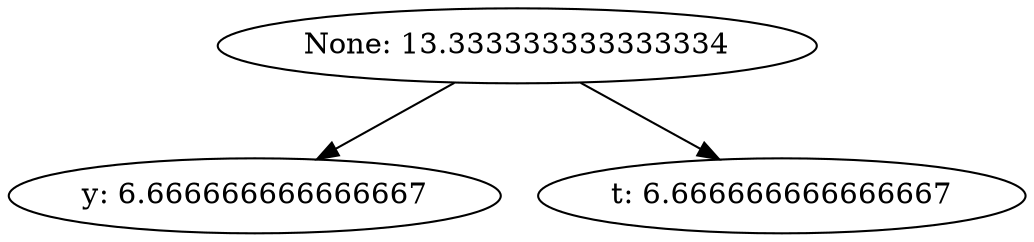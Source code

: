 strict digraph "" {
	"None: 13.333333333333334" -> "y: 6.666666666666667";
	"None: 13.333333333333334" -> "t: 6.666666666666667";
}
